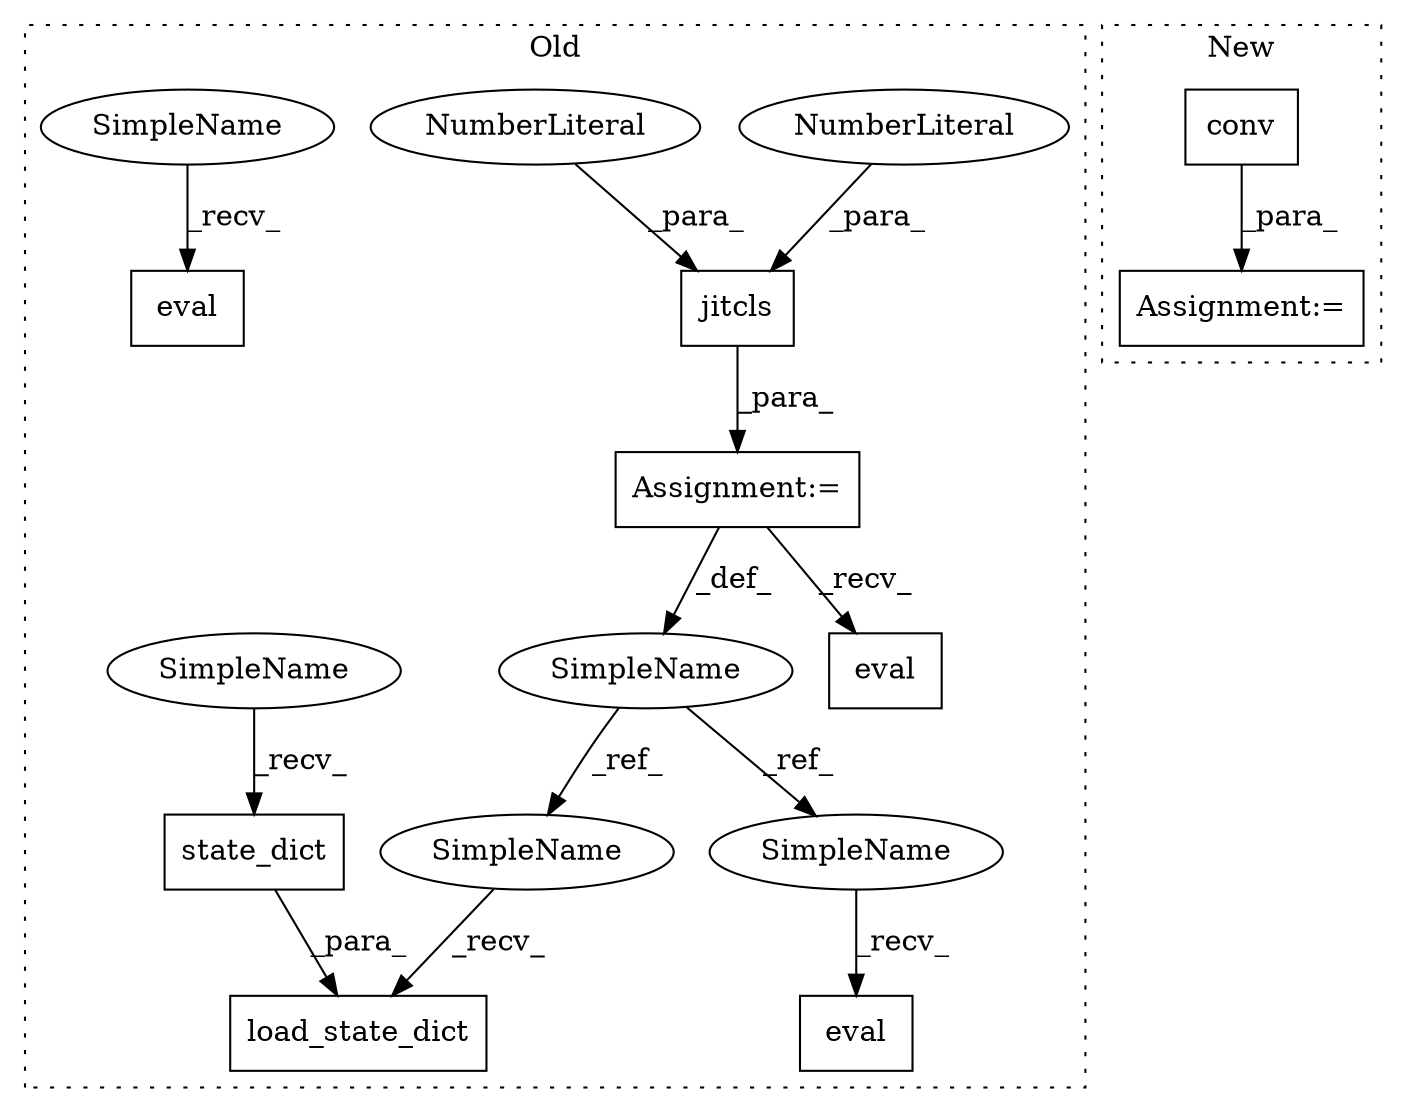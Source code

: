 digraph G {
subgraph cluster0 {
1 [label="state_dict" a="32" s="796" l="12" shape="box"];
3 [label="load_state_dict" a="32" s="775,808" l="16,1" shape="box"];
4 [label="SimpleName" a="42" s="729" l="7" shape="ellipse"];
5 [label="eval" a="32" s="882" l="6" shape="box"];
6 [label="jitcls" a="32" s="737,760" l="7,1" shape="box"];
7 [label="eval" a="32" s="905" l="6" shape="box"];
8 [label="Assignment:=" a="7" s="736" l="1" shape="box"];
9 [label="eval" a="32" s="862" l="6" shape="box"];
11 [label="NumberLiteral" a="34" s="753" l="1" shape="ellipse"];
12 [label="NumberLiteral" a="34" s="757" l="3" shape="ellipse"];
13 [label="SimpleName" a="42" s="791" l="4" shape="ellipse"];
14 [label="SimpleName" a="42" s="857" l="4" shape="ellipse"];
15 [label="SimpleName" a="42" s="767" l="7" shape="ellipse"];
16 [label="SimpleName" a="42" s="874" l="7" shape="ellipse"];
label = "Old";
style="dotted";
}
subgraph cluster1 {
2 [label="conv" a="32" s="931,948" l="5,1" shape="box"];
10 [label="Assignment:=" a="7" s="930" l="1" shape="box"];
label = "New";
style="dotted";
}
1 -> 3 [label="_para_"];
2 -> 10 [label="_para_"];
4 -> 15 [label="_ref_"];
4 -> 16 [label="_ref_"];
6 -> 8 [label="_para_"];
8 -> 4 [label="_def_"];
8 -> 7 [label="_recv_"];
11 -> 6 [label="_para_"];
12 -> 6 [label="_para_"];
13 -> 1 [label="_recv_"];
14 -> 9 [label="_recv_"];
15 -> 3 [label="_recv_"];
16 -> 5 [label="_recv_"];
}